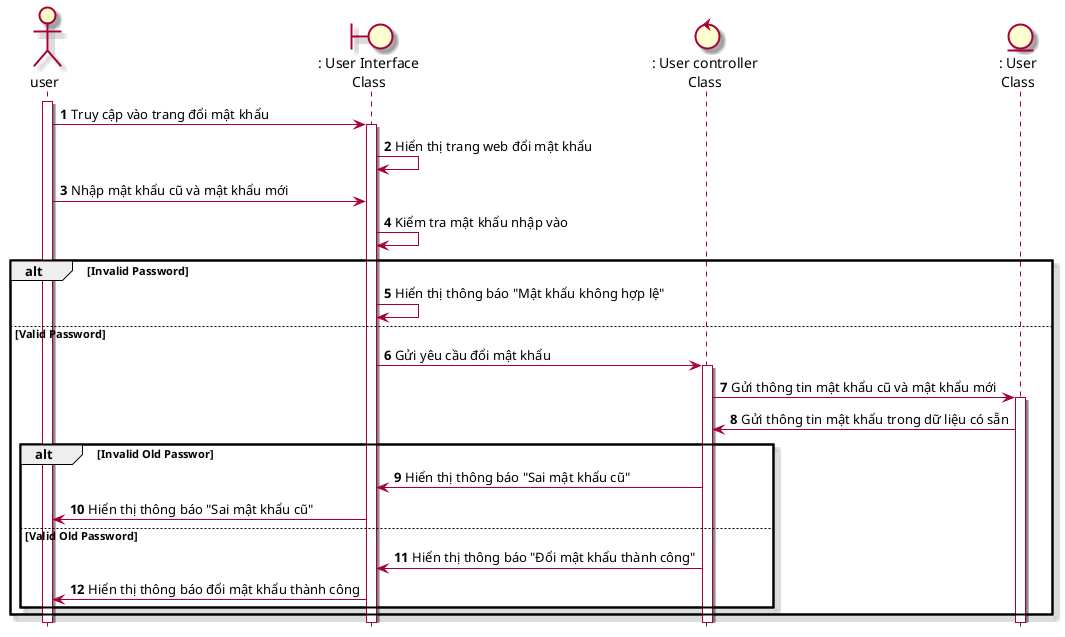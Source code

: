 @startuml SeqDoiMatKhau
skin rose 
hide footbox
actor user 
boundary userInterface as ": User Interface\nClass"
control userController as ": User controller\nClass"
entity User as ": User\nClass"
autonumber
user++
user -> userInterface++: Truy cập vào trang đổi mật khẩu
userInterface-> userInterface: Hiển thị trang web đổi mật khẩu 
user -> userInterface: Nhập mật khẩu cũ và mật khẩu mới 
userInterface -> userInterface: Kiểm tra mật khẩu nhập vào 
alt Invalid Password
userInterface -> userInterface: Hiển thị thông báo "Mật khẩu không hợp lệ"
else Valid Password
userInterface -> userController++ : Gửi yêu cầu đổi mật khẩu
userController -> User++: Gửi thông tin mật khẩu cũ và mật khẩu mới
User -> userController: Gửi thông tin mật khẩu trong dữ liệu có sẵn
alt Invalid Old Passwor
userController -> userInterface: Hiển thị thông báo "Sai mật khẩu cũ"
userInterface -> user: Hiển thị thông báo "Sai mật khẩu cũ"
else Valid Old Password
userController -> userInterface: Hiển thị thông báo "Đổi mật khẩu thành công"
userInterface -> user: Hiển thị thông báo đổi mật khẩu thành công
end
end
@enduml
